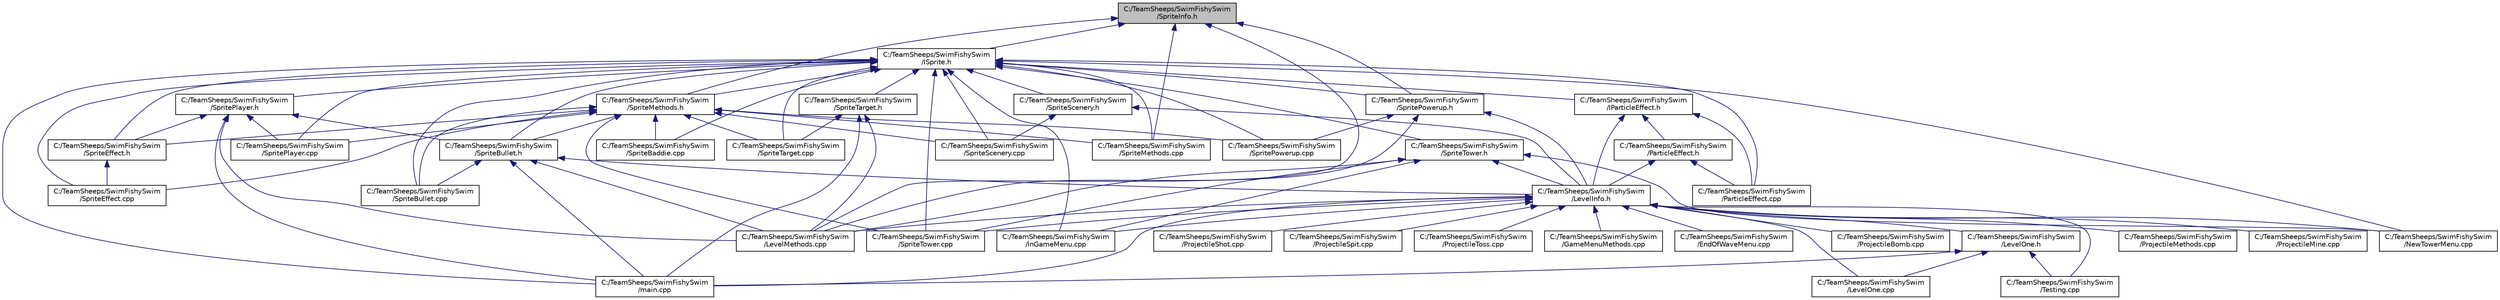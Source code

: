 digraph "C:/TeamSheeps/SwimFishySwim/SpriteInfo.h"
{
 // LATEX_PDF_SIZE
  edge [fontname="Helvetica",fontsize="10",labelfontname="Helvetica",labelfontsize="10"];
  node [fontname="Helvetica",fontsize="10",shape=record];
  Node1 [label="C:/TeamSheeps/SwimFishySwim\l/SpriteInfo.h",height=0.2,width=0.4,color="black", fillcolor="grey75", style="filled", fontcolor="black",tooltip=" "];
  Node1 -> Node2 [dir="back",color="midnightblue",fontsize="10",style="solid"];
  Node2 [label="C:/TeamSheeps/SwimFishySwim\l/ISprite.h",height=0.2,width=0.4,color="black", fillcolor="white", style="filled",URL="$_i_sprite_8h.html",tooltip=" "];
  Node2 -> Node3 [dir="back",color="midnightblue",fontsize="10",style="solid"];
  Node3 [label="C:/TeamSheeps/SwimFishySwim\l/IParticleEffect.h",height=0.2,width=0.4,color="black", fillcolor="white", style="filled",URL="$_i_particle_effect_8h.html",tooltip=" "];
  Node3 -> Node4 [dir="back",color="midnightblue",fontsize="10",style="solid"];
  Node4 [label="C:/TeamSheeps/SwimFishySwim\l/LevelInfo.h",height=0.2,width=0.4,color="black", fillcolor="white", style="filled",URL="$_level_info_8h.html",tooltip=" "];
  Node4 -> Node5 [dir="back",color="midnightblue",fontsize="10",style="solid"];
  Node5 [label="C:/TeamSheeps/SwimFishySwim\l/EndOfWaveMenu.cpp",height=0.2,width=0.4,color="black", fillcolor="white", style="filled",URL="$_end_of_wave_menu_8cpp.html",tooltip=" "];
  Node4 -> Node6 [dir="back",color="midnightblue",fontsize="10",style="solid"];
  Node6 [label="C:/TeamSheeps/SwimFishySwim\l/GameMenuMethods.cpp",height=0.2,width=0.4,color="black", fillcolor="white", style="filled",URL="$_game_menu_methods_8cpp.html",tooltip=" "];
  Node4 -> Node7 [dir="back",color="midnightblue",fontsize="10",style="solid"];
  Node7 [label="C:/TeamSheeps/SwimFishySwim\l/InGameMenu.cpp",height=0.2,width=0.4,color="black", fillcolor="white", style="filled",URL="$_in_game_menu_8cpp.html",tooltip=" "];
  Node4 -> Node8 [dir="back",color="midnightblue",fontsize="10",style="solid"];
  Node8 [label="C:/TeamSheeps/SwimFishySwim\l/LevelMethods.cpp",height=0.2,width=0.4,color="black", fillcolor="white", style="filled",URL="$_level_methods_8cpp.html",tooltip=" "];
  Node4 -> Node9 [dir="back",color="midnightblue",fontsize="10",style="solid"];
  Node9 [label="C:/TeamSheeps/SwimFishySwim\l/LevelOne.cpp",height=0.2,width=0.4,color="black", fillcolor="white", style="filled",URL="$_level_one_8cpp.html",tooltip=" "];
  Node4 -> Node10 [dir="back",color="midnightblue",fontsize="10",style="solid"];
  Node10 [label="C:/TeamSheeps/SwimFishySwim\l/LevelOne.h",height=0.2,width=0.4,color="black", fillcolor="white", style="filled",URL="$_level_one_8h.html",tooltip=" "];
  Node10 -> Node9 [dir="back",color="midnightblue",fontsize="10",style="solid"];
  Node10 -> Node11 [dir="back",color="midnightblue",fontsize="10",style="solid"];
  Node11 [label="C:/TeamSheeps/SwimFishySwim\l/Testing.cpp",height=0.2,width=0.4,color="black", fillcolor="white", style="filled",URL="$_testing_8cpp.html",tooltip=" "];
  Node10 -> Node12 [dir="back",color="midnightblue",fontsize="10",style="solid"];
  Node12 [label="C:/TeamSheeps/SwimFishySwim\l/main.cpp",height=0.2,width=0.4,color="black", fillcolor="white", style="filled",URL="$main_8cpp.html",tooltip=" "];
  Node4 -> Node13 [dir="back",color="midnightblue",fontsize="10",style="solid"];
  Node13 [label="C:/TeamSheeps/SwimFishySwim\l/NewTowerMenu.cpp",height=0.2,width=0.4,color="black", fillcolor="white", style="filled",URL="$_new_tower_menu_8cpp.html",tooltip=" "];
  Node4 -> Node14 [dir="back",color="midnightblue",fontsize="10",style="solid"];
  Node14 [label="C:/TeamSheeps/SwimFishySwim\l/ProjectileBomb.cpp",height=0.2,width=0.4,color="black", fillcolor="white", style="filled",URL="$_projectile_bomb_8cpp.html",tooltip=" "];
  Node4 -> Node15 [dir="back",color="midnightblue",fontsize="10",style="solid"];
  Node15 [label="C:/TeamSheeps/SwimFishySwim\l/ProjectileMethods.cpp",height=0.2,width=0.4,color="black", fillcolor="white", style="filled",URL="$_projectile_methods_8cpp.html",tooltip=" "];
  Node4 -> Node16 [dir="back",color="midnightblue",fontsize="10",style="solid"];
  Node16 [label="C:/TeamSheeps/SwimFishySwim\l/ProjectileMine.cpp",height=0.2,width=0.4,color="black", fillcolor="white", style="filled",URL="$_projectile_mine_8cpp.html",tooltip=" "];
  Node4 -> Node17 [dir="back",color="midnightblue",fontsize="10",style="solid"];
  Node17 [label="C:/TeamSheeps/SwimFishySwim\l/ProjectileShot.cpp",height=0.2,width=0.4,color="black", fillcolor="white", style="filled",URL="$_projectile_shot_8cpp.html",tooltip=" "];
  Node4 -> Node18 [dir="back",color="midnightblue",fontsize="10",style="solid"];
  Node18 [label="C:/TeamSheeps/SwimFishySwim\l/ProjectileSpit.cpp",height=0.2,width=0.4,color="black", fillcolor="white", style="filled",URL="$_projectile_spit_8cpp.html",tooltip=" "];
  Node4 -> Node19 [dir="back",color="midnightblue",fontsize="10",style="solid"];
  Node19 [label="C:/TeamSheeps/SwimFishySwim\l/ProjectileToss.cpp",height=0.2,width=0.4,color="black", fillcolor="white", style="filled",URL="$_projectile_toss_8cpp.html",tooltip=" "];
  Node4 -> Node20 [dir="back",color="midnightblue",fontsize="10",style="solid"];
  Node20 [label="C:/TeamSheeps/SwimFishySwim\l/SpriteTower.cpp",height=0.2,width=0.4,color="black", fillcolor="white", style="filled",URL="$_sprite_tower_8cpp.html",tooltip=" "];
  Node4 -> Node11 [dir="back",color="midnightblue",fontsize="10",style="solid"];
  Node4 -> Node12 [dir="back",color="midnightblue",fontsize="10",style="solid"];
  Node3 -> Node21 [dir="back",color="midnightblue",fontsize="10",style="solid"];
  Node21 [label="C:/TeamSheeps/SwimFishySwim\l/ParticleEffect.cpp",height=0.2,width=0.4,color="black", fillcolor="white", style="filled",URL="$_particle_effect_8cpp.html",tooltip=" "];
  Node3 -> Node22 [dir="back",color="midnightblue",fontsize="10",style="solid"];
  Node22 [label="C:/TeamSheeps/SwimFishySwim\l/ParticleEffect.h",height=0.2,width=0.4,color="black", fillcolor="white", style="filled",URL="$_particle_effect_8h.html",tooltip=" "];
  Node22 -> Node4 [dir="back",color="midnightblue",fontsize="10",style="solid"];
  Node22 -> Node21 [dir="back",color="midnightblue",fontsize="10",style="solid"];
  Node2 -> Node7 [dir="back",color="midnightblue",fontsize="10",style="solid"];
  Node2 -> Node13 [dir="back",color="midnightblue",fontsize="10",style="solid"];
  Node2 -> Node21 [dir="back",color="midnightblue",fontsize="10",style="solid"];
  Node2 -> Node23 [dir="back",color="midnightblue",fontsize="10",style="solid"];
  Node23 [label="C:/TeamSheeps/SwimFishySwim\l/SpriteBaddie.cpp",height=0.2,width=0.4,color="black", fillcolor="white", style="filled",URL="$_sprite_baddie_8cpp.html",tooltip=" "];
  Node2 -> Node24 [dir="back",color="midnightblue",fontsize="10",style="solid"];
  Node24 [label="C:/TeamSheeps/SwimFishySwim\l/SpriteBullet.cpp",height=0.2,width=0.4,color="black", fillcolor="white", style="filled",URL="$_sprite_bullet_8cpp.html",tooltip=" "];
  Node2 -> Node25 [dir="back",color="midnightblue",fontsize="10",style="solid"];
  Node25 [label="C:/TeamSheeps/SwimFishySwim\l/SpriteBullet.h",height=0.2,width=0.4,color="black", fillcolor="white", style="filled",URL="$_sprite_bullet_8h.html",tooltip=" "];
  Node25 -> Node4 [dir="back",color="midnightblue",fontsize="10",style="solid"];
  Node25 -> Node8 [dir="back",color="midnightblue",fontsize="10",style="solid"];
  Node25 -> Node24 [dir="back",color="midnightblue",fontsize="10",style="solid"];
  Node25 -> Node12 [dir="back",color="midnightblue",fontsize="10",style="solid"];
  Node2 -> Node26 [dir="back",color="midnightblue",fontsize="10",style="solid"];
  Node26 [label="C:/TeamSheeps/SwimFishySwim\l/SpriteEffect.cpp",height=0.2,width=0.4,color="black", fillcolor="white", style="filled",URL="$_sprite_effect_8cpp.html",tooltip=" "];
  Node2 -> Node27 [dir="back",color="midnightblue",fontsize="10",style="solid"];
  Node27 [label="C:/TeamSheeps/SwimFishySwim\l/SpriteEffect.h",height=0.2,width=0.4,color="black", fillcolor="white", style="filled",URL="$_sprite_effect_8h.html",tooltip=" "];
  Node27 -> Node26 [dir="back",color="midnightblue",fontsize="10",style="solid"];
  Node2 -> Node28 [dir="back",color="midnightblue",fontsize="10",style="solid"];
  Node28 [label="C:/TeamSheeps/SwimFishySwim\l/SpriteMethods.cpp",height=0.2,width=0.4,color="black", fillcolor="white", style="filled",URL="$_sprite_methods_8cpp.html",tooltip=" "];
  Node2 -> Node29 [dir="back",color="midnightblue",fontsize="10",style="solid"];
  Node29 [label="C:/TeamSheeps/SwimFishySwim\l/SpriteMethods.h",height=0.2,width=0.4,color="black", fillcolor="white", style="filled",URL="$_sprite_methods_8h.html",tooltip=" "];
  Node29 -> Node23 [dir="back",color="midnightblue",fontsize="10",style="solid"];
  Node29 -> Node24 [dir="back",color="midnightblue",fontsize="10",style="solid"];
  Node29 -> Node25 [dir="back",color="midnightblue",fontsize="10",style="solid"];
  Node29 -> Node26 [dir="back",color="midnightblue",fontsize="10",style="solid"];
  Node29 -> Node27 [dir="back",color="midnightblue",fontsize="10",style="solid"];
  Node29 -> Node28 [dir="back",color="midnightblue",fontsize="10",style="solid"];
  Node29 -> Node30 [dir="back",color="midnightblue",fontsize="10",style="solid"];
  Node30 [label="C:/TeamSheeps/SwimFishySwim\l/SpritePlayer.cpp",height=0.2,width=0.4,color="black", fillcolor="white", style="filled",URL="$_sprite_player_8cpp.html",tooltip=" "];
  Node29 -> Node31 [dir="back",color="midnightblue",fontsize="10",style="solid"];
  Node31 [label="C:/TeamSheeps/SwimFishySwim\l/SpritePowerup.cpp",height=0.2,width=0.4,color="black", fillcolor="white", style="filled",URL="$_sprite_powerup_8cpp.html",tooltip=" "];
  Node29 -> Node32 [dir="back",color="midnightblue",fontsize="10",style="solid"];
  Node32 [label="C:/TeamSheeps/SwimFishySwim\l/SpriteScenery.cpp",height=0.2,width=0.4,color="black", fillcolor="white", style="filled",URL="$_sprite_scenery_8cpp.html",tooltip=" "];
  Node29 -> Node33 [dir="back",color="midnightblue",fontsize="10",style="solid"];
  Node33 [label="C:/TeamSheeps/SwimFishySwim\l/SpriteTarget.cpp",height=0.2,width=0.4,color="black", fillcolor="white", style="filled",URL="$_sprite_target_8cpp.html",tooltip=" "];
  Node29 -> Node20 [dir="back",color="midnightblue",fontsize="10",style="solid"];
  Node2 -> Node30 [dir="back",color="midnightblue",fontsize="10",style="solid"];
  Node2 -> Node34 [dir="back",color="midnightblue",fontsize="10",style="solid"];
  Node34 [label="C:/TeamSheeps/SwimFishySwim\l/SpritePlayer.h",height=0.2,width=0.4,color="black", fillcolor="white", style="filled",URL="$_sprite_player_8h.html",tooltip=" "];
  Node34 -> Node8 [dir="back",color="midnightblue",fontsize="10",style="solid"];
  Node34 -> Node25 [dir="back",color="midnightblue",fontsize="10",style="solid"];
  Node34 -> Node27 [dir="back",color="midnightblue",fontsize="10",style="solid"];
  Node34 -> Node30 [dir="back",color="midnightblue",fontsize="10",style="solid"];
  Node34 -> Node12 [dir="back",color="midnightblue",fontsize="10",style="solid"];
  Node2 -> Node31 [dir="back",color="midnightblue",fontsize="10",style="solid"];
  Node2 -> Node35 [dir="back",color="midnightblue",fontsize="10",style="solid"];
  Node35 [label="C:/TeamSheeps/SwimFishySwim\l/SpritePowerup.h",height=0.2,width=0.4,color="black", fillcolor="white", style="filled",URL="$_sprite_powerup_8h.html",tooltip=" "];
  Node35 -> Node4 [dir="back",color="midnightblue",fontsize="10",style="solid"];
  Node35 -> Node8 [dir="back",color="midnightblue",fontsize="10",style="solid"];
  Node35 -> Node31 [dir="back",color="midnightblue",fontsize="10",style="solid"];
  Node2 -> Node32 [dir="back",color="midnightblue",fontsize="10",style="solid"];
  Node2 -> Node36 [dir="back",color="midnightblue",fontsize="10",style="solid"];
  Node36 [label="C:/TeamSheeps/SwimFishySwim\l/SpriteScenery.h",height=0.2,width=0.4,color="black", fillcolor="white", style="filled",URL="$_sprite_scenery_8h.html",tooltip=" "];
  Node36 -> Node4 [dir="back",color="midnightblue",fontsize="10",style="solid"];
  Node36 -> Node32 [dir="back",color="midnightblue",fontsize="10",style="solid"];
  Node2 -> Node33 [dir="back",color="midnightblue",fontsize="10",style="solid"];
  Node2 -> Node37 [dir="back",color="midnightblue",fontsize="10",style="solid"];
  Node37 [label="C:/TeamSheeps/SwimFishySwim\l/SpriteTarget.h",height=0.2,width=0.4,color="black", fillcolor="white", style="filled",URL="$_sprite_target_8h.html",tooltip=" "];
  Node37 -> Node8 [dir="back",color="midnightblue",fontsize="10",style="solid"];
  Node37 -> Node33 [dir="back",color="midnightblue",fontsize="10",style="solid"];
  Node37 -> Node12 [dir="back",color="midnightblue",fontsize="10",style="solid"];
  Node2 -> Node20 [dir="back",color="midnightblue",fontsize="10",style="solid"];
  Node2 -> Node38 [dir="back",color="midnightblue",fontsize="10",style="solid"];
  Node38 [label="C:/TeamSheeps/SwimFishySwim\l/SpriteTower.h",height=0.2,width=0.4,color="black", fillcolor="white", style="filled",URL="$_sprite_tower_8h.html",tooltip=" "];
  Node38 -> Node7 [dir="back",color="midnightblue",fontsize="10",style="solid"];
  Node38 -> Node4 [dir="back",color="midnightblue",fontsize="10",style="solid"];
  Node38 -> Node8 [dir="back",color="midnightblue",fontsize="10",style="solid"];
  Node38 -> Node13 [dir="back",color="midnightblue",fontsize="10",style="solid"];
  Node38 -> Node20 [dir="back",color="midnightblue",fontsize="10",style="solid"];
  Node2 -> Node12 [dir="back",color="midnightblue",fontsize="10",style="solid"];
  Node1 -> Node8 [dir="back",color="midnightblue",fontsize="10",style="solid"];
  Node1 -> Node28 [dir="back",color="midnightblue",fontsize="10",style="solid"];
  Node1 -> Node29 [dir="back",color="midnightblue",fontsize="10",style="solid"];
  Node1 -> Node35 [dir="back",color="midnightblue",fontsize="10",style="solid"];
}
